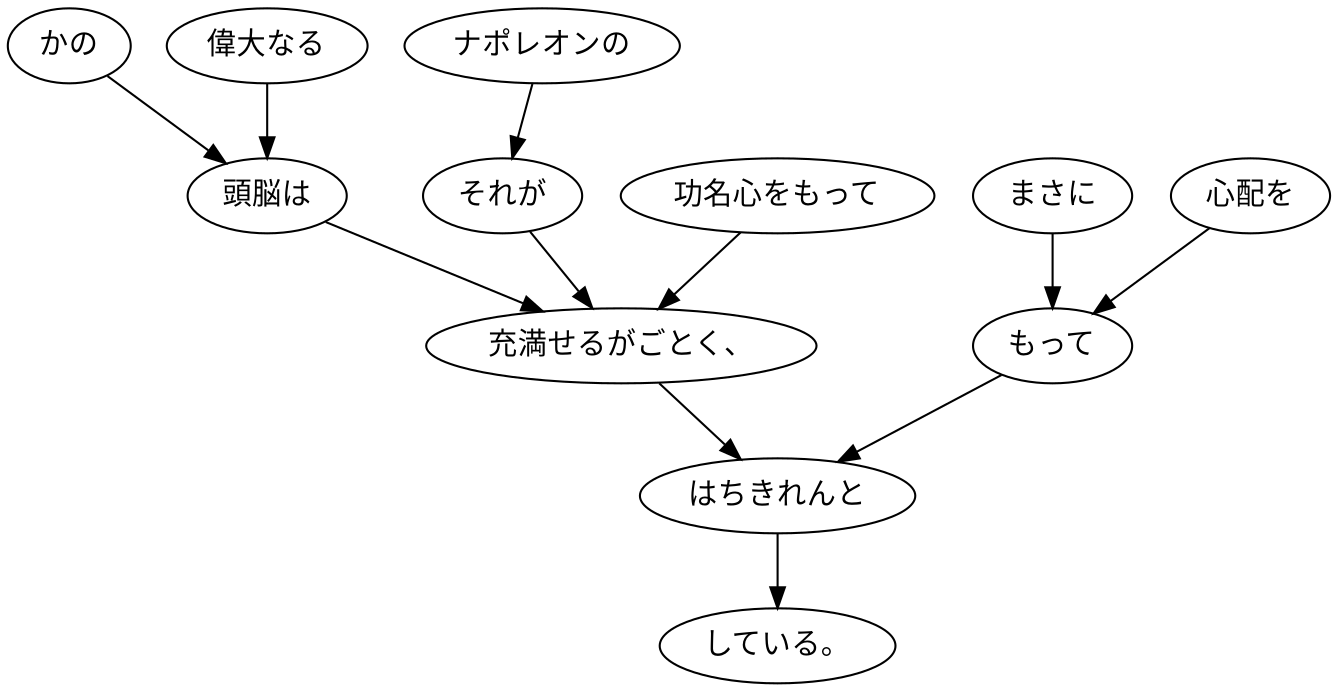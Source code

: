 digraph graph7391 {
	node0 [label="かの"];
	node1 [label="偉大なる"];
	node2 [label="頭脳は"];
	node3 [label="ナポレオンの"];
	node4 [label="それが"];
	node5 [label="功名心をもって"];
	node6 [label="充満せるがごとく、"];
	node7 [label="まさに"];
	node8 [label="心配を"];
	node9 [label="もって"];
	node10 [label="はちきれんと"];
	node11 [label="している。"];
	node0 -> node2;
	node1 -> node2;
	node2 -> node6;
	node3 -> node4;
	node4 -> node6;
	node5 -> node6;
	node6 -> node10;
	node7 -> node9;
	node8 -> node9;
	node9 -> node10;
	node10 -> node11;
}
